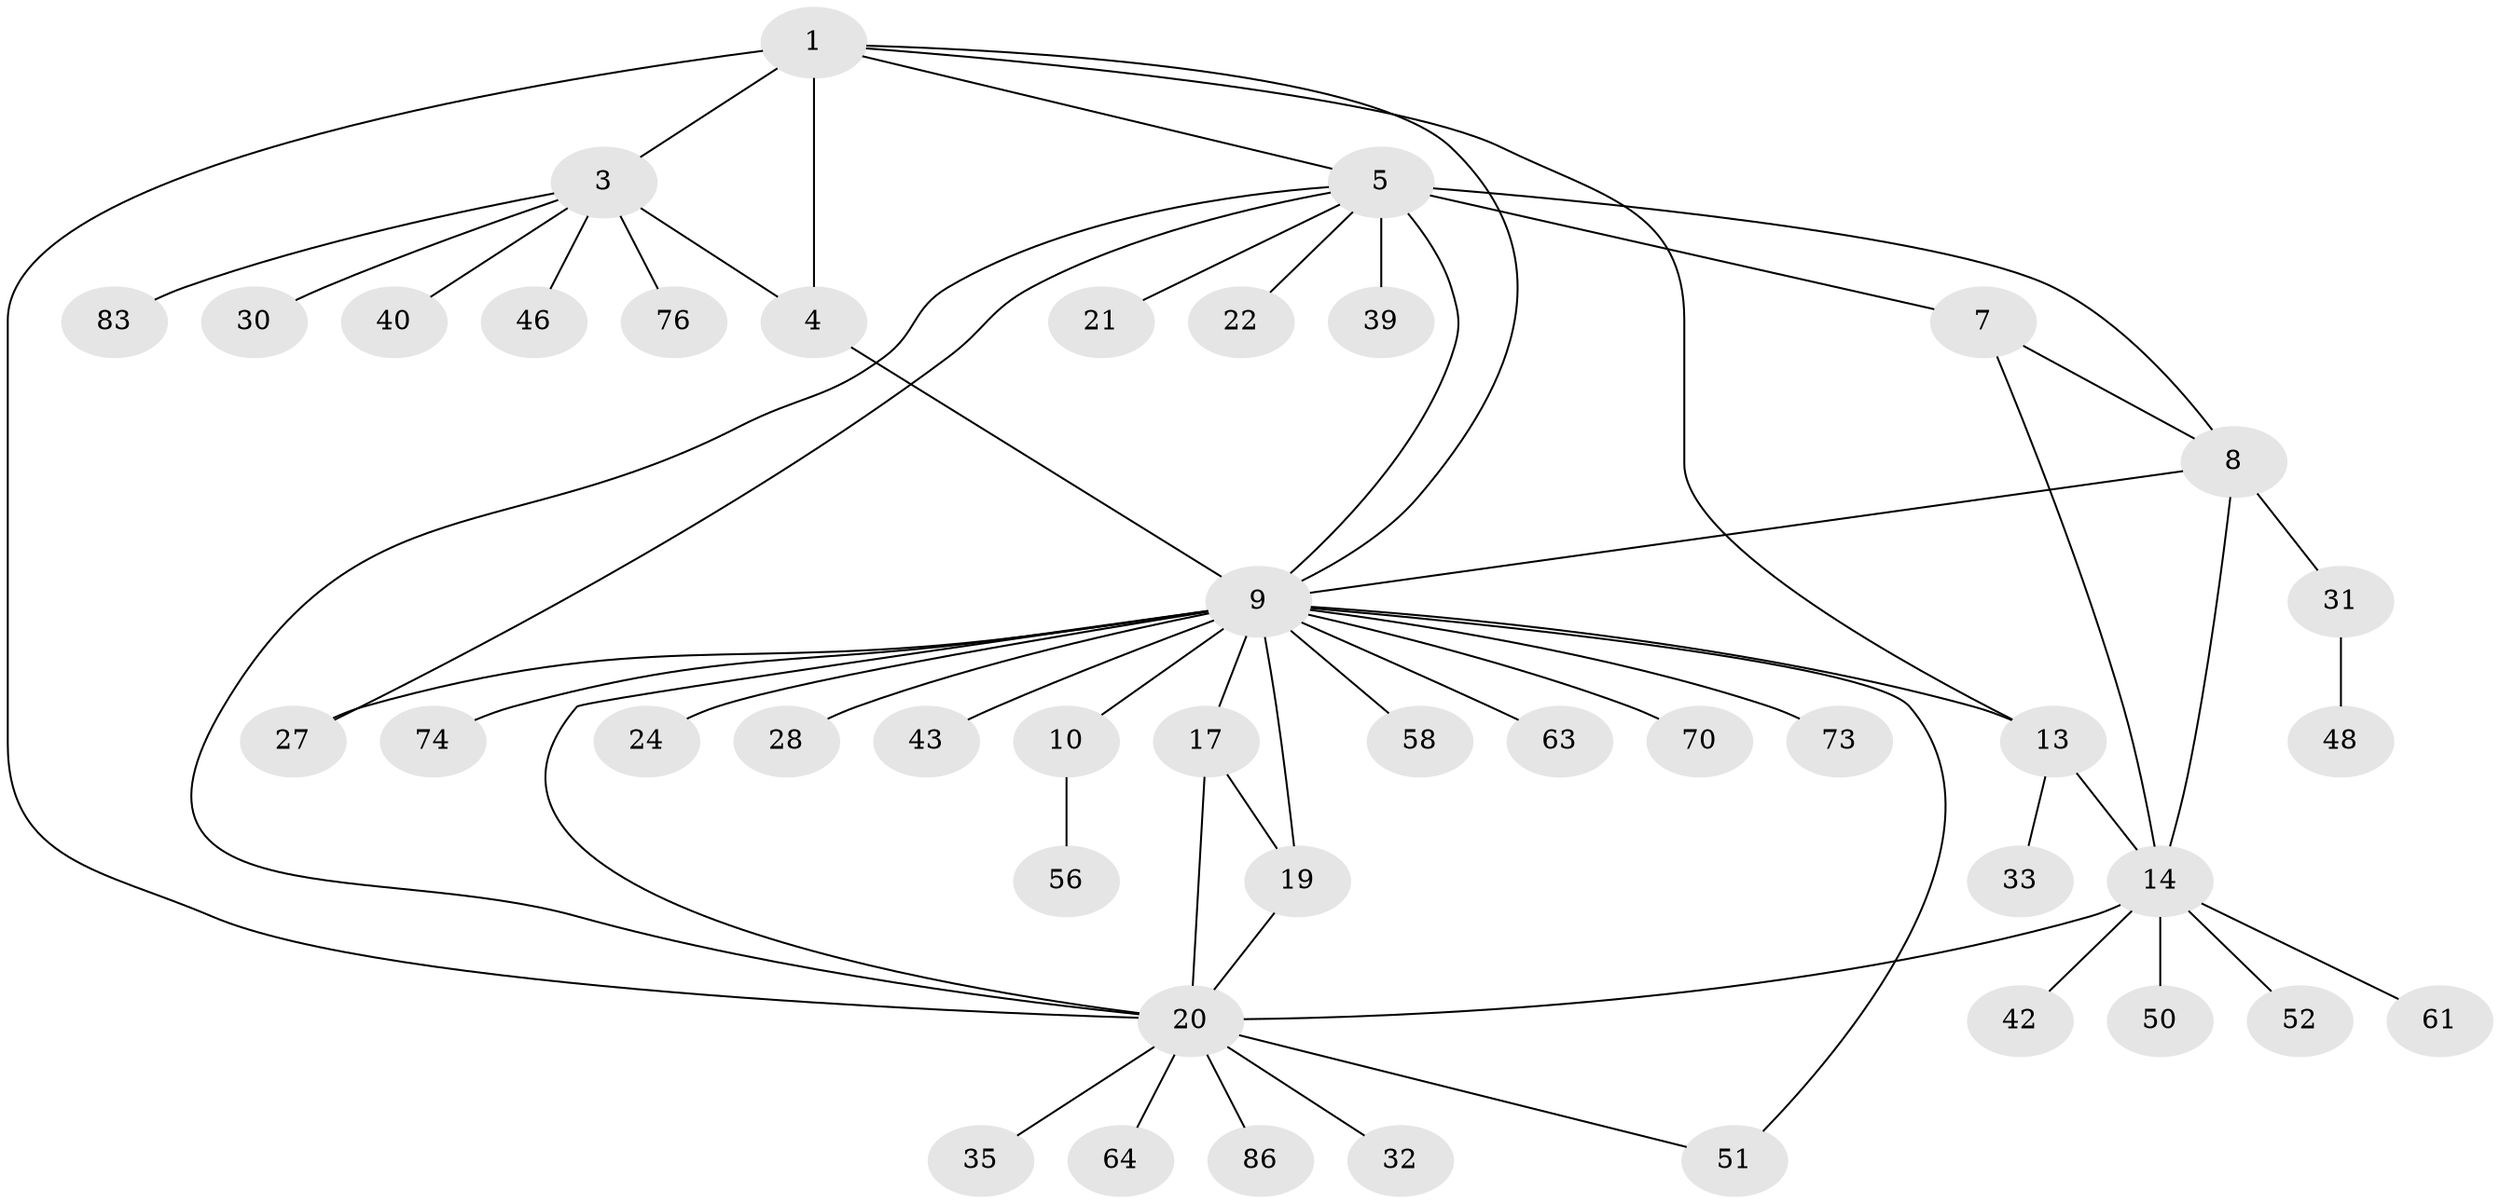 // original degree distribution, {5: 0.023255813953488372, 6: 0.046511627906976744, 8: 0.046511627906976744, 4: 0.06976744186046512, 11: 0.023255813953488372, 7: 0.023255813953488372, 9: 0.011627906976744186, 3: 0.046511627906976744, 1: 0.5232558139534884, 2: 0.18604651162790697}
// Generated by graph-tools (version 1.1) at 2025/16/03/09/25 04:16:01]
// undirected, 43 vertices, 58 edges
graph export_dot {
graph [start="1"]
  node [color=gray90,style=filled];
  1 [super="+2+59"];
  3;
  4;
  5 [super="+6"];
  7 [super="+26"];
  8 [super="+55+84"];
  9 [super="+12+25+11+47"];
  10 [super="+41+29"];
  13 [super="+15"];
  14 [super="+16"];
  17;
  19 [super="+60+81+57"];
  20;
  21;
  22;
  24;
  27;
  28 [super="+62+79"];
  30;
  31 [super="+34+38"];
  32;
  33;
  35 [super="+72"];
  39;
  40;
  42;
  43;
  46 [super="+75"];
  48;
  50;
  51 [super="+66+54"];
  52 [super="+85"];
  56;
  58;
  61 [super="+77"];
  63;
  64;
  70;
  73;
  74;
  76;
  83;
  86;
  1 -- 3 [weight=2];
  1 -- 4 [weight=2];
  1 -- 13;
  1 -- 5;
  1 -- 20;
  1 -- 9;
  3 -- 4;
  3 -- 30;
  3 -- 40;
  3 -- 46;
  3 -- 76;
  3 -- 83;
  4 -- 9;
  5 -- 7 [weight=2];
  5 -- 8 [weight=2];
  5 -- 9;
  5 -- 39;
  5 -- 20;
  5 -- 21;
  5 -- 22;
  5 -- 27;
  7 -- 8;
  7 -- 14;
  8 -- 14;
  8 -- 31;
  8 -- 9;
  9 -- 10 [weight=3];
  9 -- 70;
  9 -- 73;
  9 -- 74;
  9 -- 43;
  9 -- 13 [weight=2];
  9 -- 17;
  9 -- 19;
  9 -- 51;
  9 -- 20;
  9 -- 27;
  9 -- 28;
  9 -- 58;
  9 -- 24;
  9 -- 63;
  10 -- 56;
  13 -- 14 [weight=4];
  13 -- 33;
  14 -- 20;
  14 -- 42;
  14 -- 50;
  14 -- 61;
  14 -- 52;
  17 -- 19;
  17 -- 20;
  19 -- 20;
  20 -- 32;
  20 -- 35;
  20 -- 51;
  20 -- 64;
  20 -- 86;
  31 -- 48;
}
